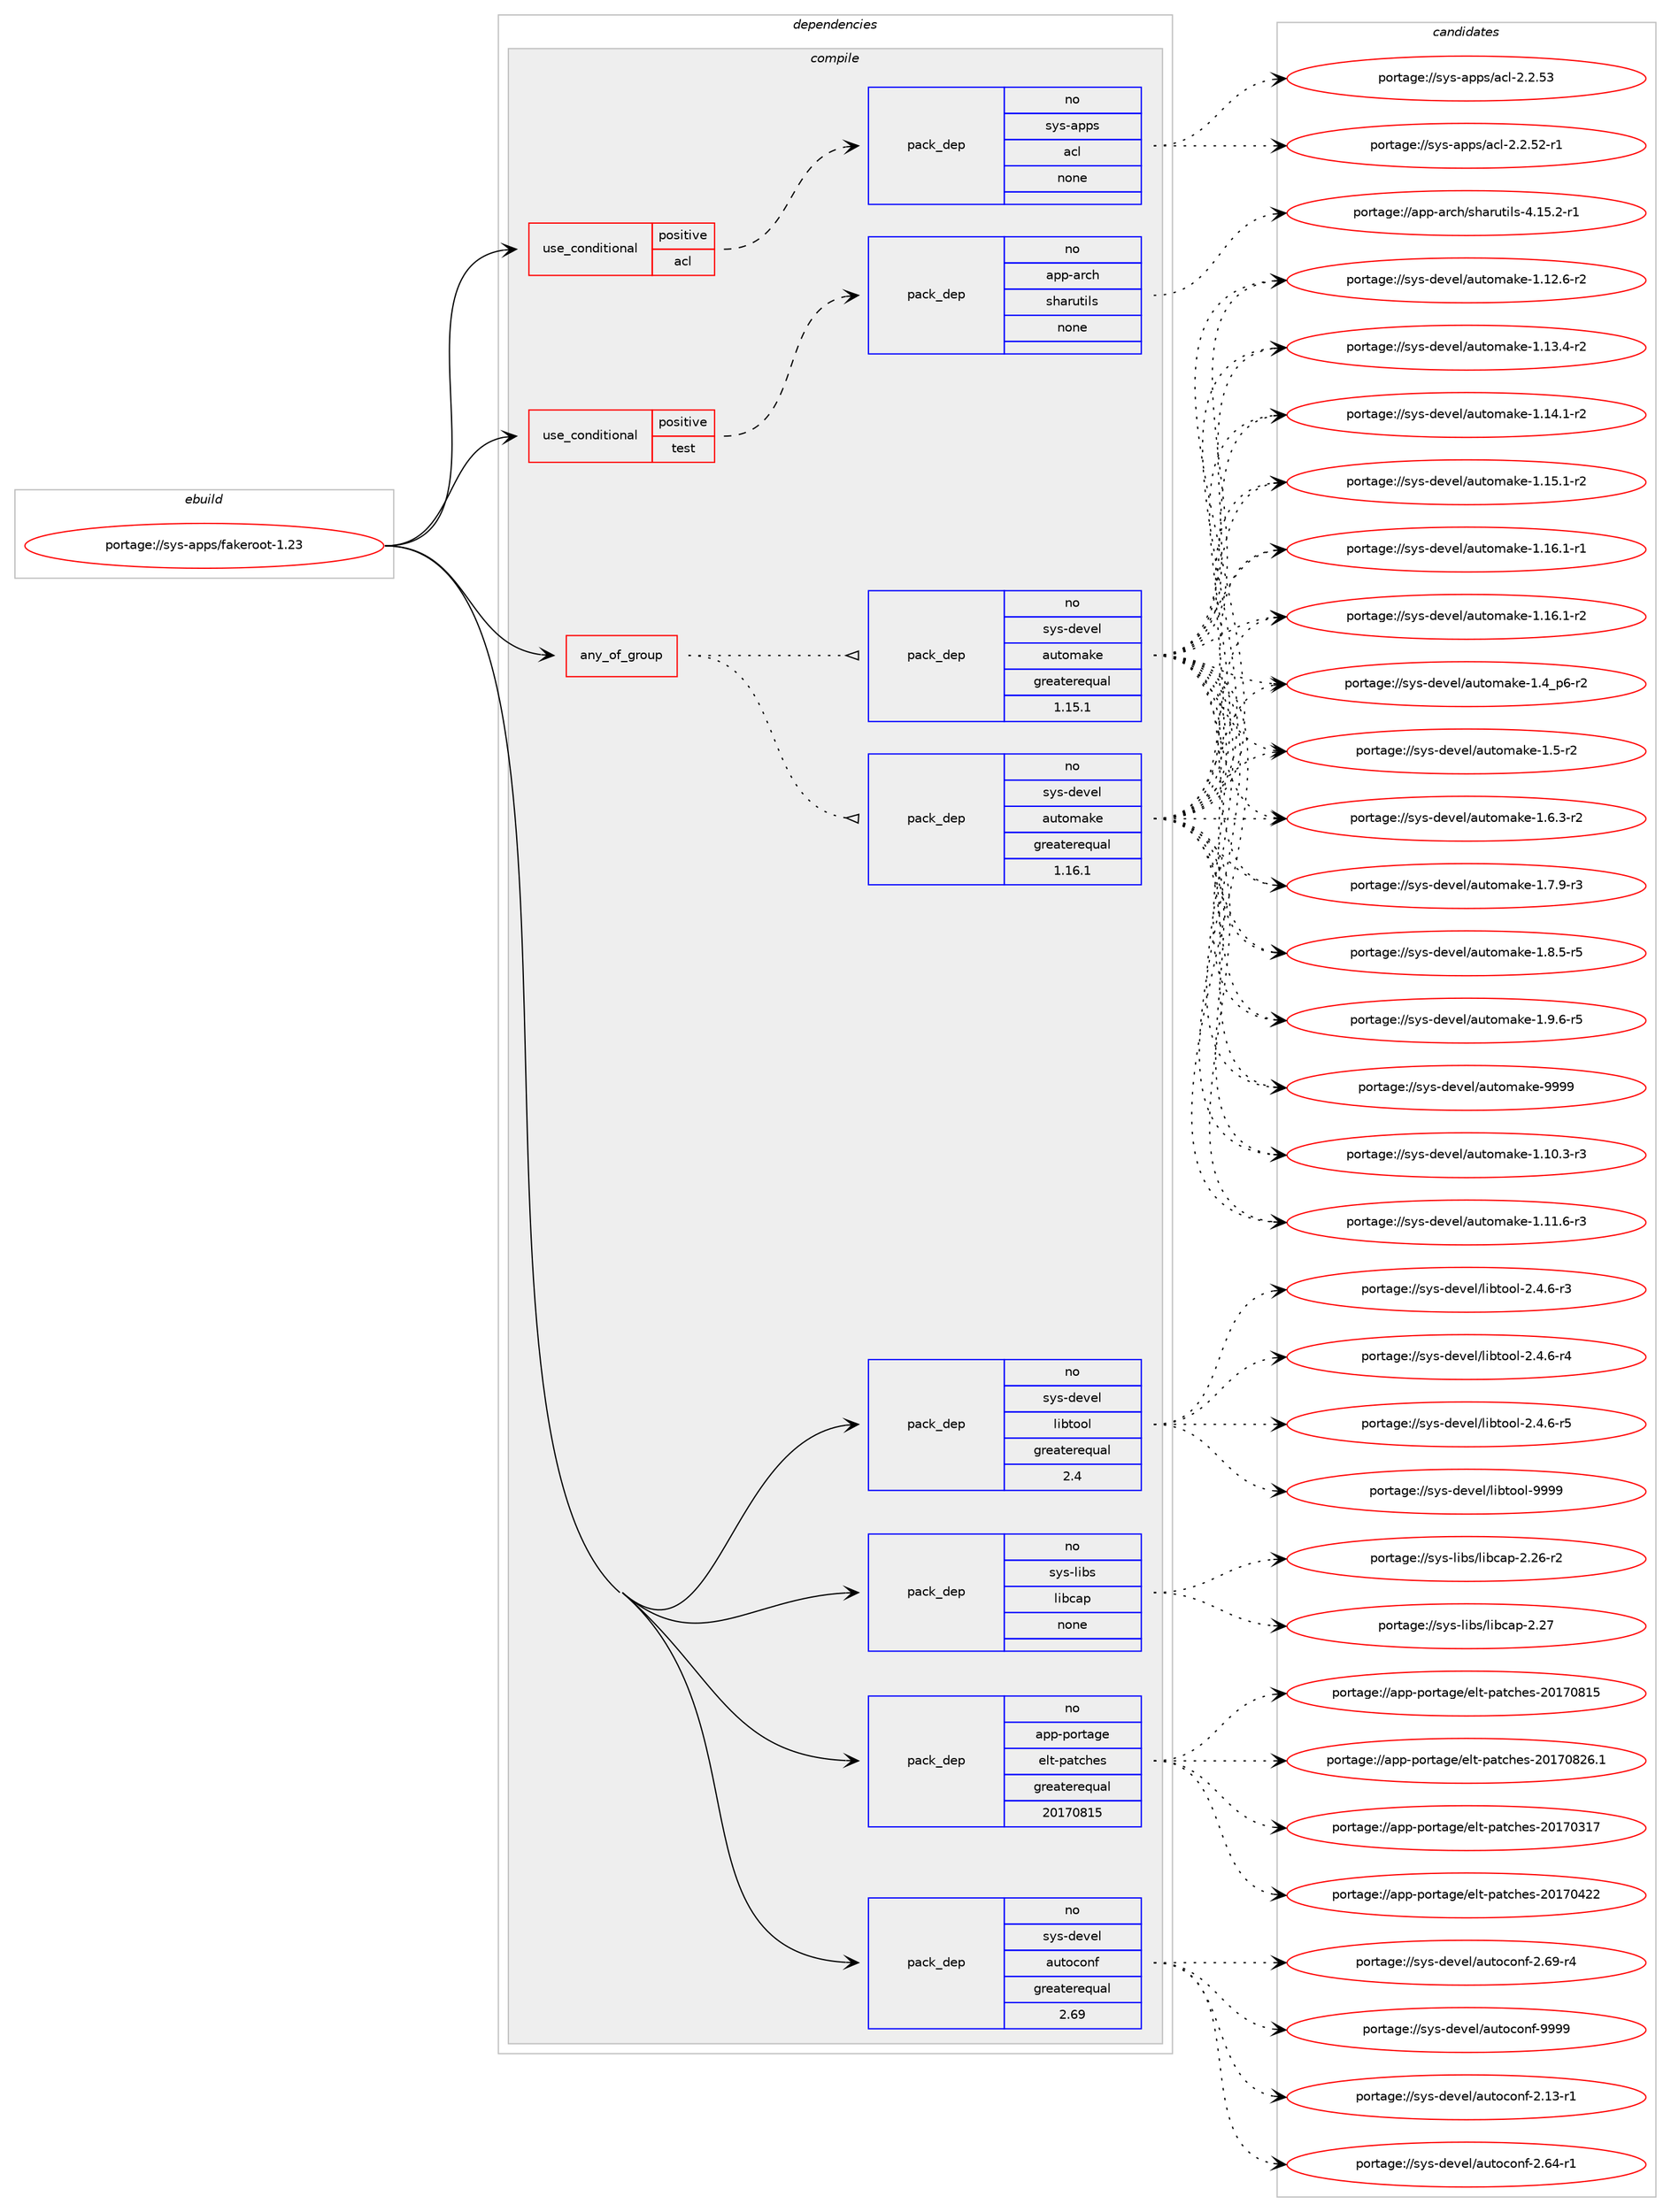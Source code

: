 digraph prolog {

# *************
# Graph options
# *************

newrank=true;
concentrate=true;
compound=true;
graph [rankdir=LR,fontname=Helvetica,fontsize=10,ranksep=1.5];#, ranksep=2.5, nodesep=0.2];
edge  [arrowhead=vee];
node  [fontname=Helvetica,fontsize=10];

# **********
# The ebuild
# **********

subgraph cluster_leftcol {
color=gray;
rank=same;
label=<<i>ebuild</i>>;
id [label="portage://sys-apps/fakeroot-1.23", color=red, width=4, href="../sys-apps/fakeroot-1.23.svg"];
}

# ****************
# The dependencies
# ****************

subgraph cluster_midcol {
color=gray;
label=<<i>dependencies</i>>;
subgraph cluster_compile {
fillcolor="#eeeeee";
style=filled;
label=<<i>compile</i>>;
subgraph any6601 {
dependency407444 [label=<<TABLE BORDER="0" CELLBORDER="1" CELLSPACING="0" CELLPADDING="4"><TR><TD CELLPADDING="10">any_of_group</TD></TR></TABLE>>, shape=none, color=red];subgraph pack301695 {
dependency407445 [label=<<TABLE BORDER="0" CELLBORDER="1" CELLSPACING="0" CELLPADDING="4" WIDTH="220"><TR><TD ROWSPAN="6" CELLPADDING="30">pack_dep</TD></TR><TR><TD WIDTH="110">no</TD></TR><TR><TD>sys-devel</TD></TR><TR><TD>automake</TD></TR><TR><TD>greaterequal</TD></TR><TR><TD>1.16.1</TD></TR></TABLE>>, shape=none, color=blue];
}
dependency407444:e -> dependency407445:w [weight=20,style="dotted",arrowhead="oinv"];
subgraph pack301696 {
dependency407446 [label=<<TABLE BORDER="0" CELLBORDER="1" CELLSPACING="0" CELLPADDING="4" WIDTH="220"><TR><TD ROWSPAN="6" CELLPADDING="30">pack_dep</TD></TR><TR><TD WIDTH="110">no</TD></TR><TR><TD>sys-devel</TD></TR><TR><TD>automake</TD></TR><TR><TD>greaterequal</TD></TR><TR><TD>1.15.1</TD></TR></TABLE>>, shape=none, color=blue];
}
dependency407444:e -> dependency407446:w [weight=20,style="dotted",arrowhead="oinv"];
}
id:e -> dependency407444:w [weight=20,style="solid",arrowhead="vee"];
subgraph cond98930 {
dependency407447 [label=<<TABLE BORDER="0" CELLBORDER="1" CELLSPACING="0" CELLPADDING="4"><TR><TD ROWSPAN="3" CELLPADDING="10">use_conditional</TD></TR><TR><TD>positive</TD></TR><TR><TD>acl</TD></TR></TABLE>>, shape=none, color=red];
subgraph pack301697 {
dependency407448 [label=<<TABLE BORDER="0" CELLBORDER="1" CELLSPACING="0" CELLPADDING="4" WIDTH="220"><TR><TD ROWSPAN="6" CELLPADDING="30">pack_dep</TD></TR><TR><TD WIDTH="110">no</TD></TR><TR><TD>sys-apps</TD></TR><TR><TD>acl</TD></TR><TR><TD>none</TD></TR><TR><TD></TD></TR></TABLE>>, shape=none, color=blue];
}
dependency407447:e -> dependency407448:w [weight=20,style="dashed",arrowhead="vee"];
}
id:e -> dependency407447:w [weight=20,style="solid",arrowhead="vee"];
subgraph cond98931 {
dependency407449 [label=<<TABLE BORDER="0" CELLBORDER="1" CELLSPACING="0" CELLPADDING="4"><TR><TD ROWSPAN="3" CELLPADDING="10">use_conditional</TD></TR><TR><TD>positive</TD></TR><TR><TD>test</TD></TR></TABLE>>, shape=none, color=red];
subgraph pack301698 {
dependency407450 [label=<<TABLE BORDER="0" CELLBORDER="1" CELLSPACING="0" CELLPADDING="4" WIDTH="220"><TR><TD ROWSPAN="6" CELLPADDING="30">pack_dep</TD></TR><TR><TD WIDTH="110">no</TD></TR><TR><TD>app-arch</TD></TR><TR><TD>sharutils</TD></TR><TR><TD>none</TD></TR><TR><TD></TD></TR></TABLE>>, shape=none, color=blue];
}
dependency407449:e -> dependency407450:w [weight=20,style="dashed",arrowhead="vee"];
}
id:e -> dependency407449:w [weight=20,style="solid",arrowhead="vee"];
subgraph pack301699 {
dependency407451 [label=<<TABLE BORDER="0" CELLBORDER="1" CELLSPACING="0" CELLPADDING="4" WIDTH="220"><TR><TD ROWSPAN="6" CELLPADDING="30">pack_dep</TD></TR><TR><TD WIDTH="110">no</TD></TR><TR><TD>app-portage</TD></TR><TR><TD>elt-patches</TD></TR><TR><TD>greaterequal</TD></TR><TR><TD>20170815</TD></TR></TABLE>>, shape=none, color=blue];
}
id:e -> dependency407451:w [weight=20,style="solid",arrowhead="vee"];
subgraph pack301700 {
dependency407452 [label=<<TABLE BORDER="0" CELLBORDER="1" CELLSPACING="0" CELLPADDING="4" WIDTH="220"><TR><TD ROWSPAN="6" CELLPADDING="30">pack_dep</TD></TR><TR><TD WIDTH="110">no</TD></TR><TR><TD>sys-devel</TD></TR><TR><TD>autoconf</TD></TR><TR><TD>greaterequal</TD></TR><TR><TD>2.69</TD></TR></TABLE>>, shape=none, color=blue];
}
id:e -> dependency407452:w [weight=20,style="solid",arrowhead="vee"];
subgraph pack301701 {
dependency407453 [label=<<TABLE BORDER="0" CELLBORDER="1" CELLSPACING="0" CELLPADDING="4" WIDTH="220"><TR><TD ROWSPAN="6" CELLPADDING="30">pack_dep</TD></TR><TR><TD WIDTH="110">no</TD></TR><TR><TD>sys-devel</TD></TR><TR><TD>libtool</TD></TR><TR><TD>greaterequal</TD></TR><TR><TD>2.4</TD></TR></TABLE>>, shape=none, color=blue];
}
id:e -> dependency407453:w [weight=20,style="solid",arrowhead="vee"];
subgraph pack301702 {
dependency407454 [label=<<TABLE BORDER="0" CELLBORDER="1" CELLSPACING="0" CELLPADDING="4" WIDTH="220"><TR><TD ROWSPAN="6" CELLPADDING="30">pack_dep</TD></TR><TR><TD WIDTH="110">no</TD></TR><TR><TD>sys-libs</TD></TR><TR><TD>libcap</TD></TR><TR><TD>none</TD></TR><TR><TD></TD></TR></TABLE>>, shape=none, color=blue];
}
id:e -> dependency407454:w [weight=20,style="solid",arrowhead="vee"];
}
subgraph cluster_compileandrun {
fillcolor="#eeeeee";
style=filled;
label=<<i>compile and run</i>>;
}
subgraph cluster_run {
fillcolor="#eeeeee";
style=filled;
label=<<i>run</i>>;
}
}

# **************
# The candidates
# **************

subgraph cluster_choices {
rank=same;
color=gray;
label=<<i>candidates</i>>;

subgraph choice301695 {
color=black;
nodesep=1;
choiceportage11512111545100101118101108479711711611110997107101454946494846514511451 [label="portage://sys-devel/automake-1.10.3-r3", color=red, width=4,href="../sys-devel/automake-1.10.3-r3.svg"];
choiceportage11512111545100101118101108479711711611110997107101454946494946544511451 [label="portage://sys-devel/automake-1.11.6-r3", color=red, width=4,href="../sys-devel/automake-1.11.6-r3.svg"];
choiceportage11512111545100101118101108479711711611110997107101454946495046544511450 [label="portage://sys-devel/automake-1.12.6-r2", color=red, width=4,href="../sys-devel/automake-1.12.6-r2.svg"];
choiceportage11512111545100101118101108479711711611110997107101454946495146524511450 [label="portage://sys-devel/automake-1.13.4-r2", color=red, width=4,href="../sys-devel/automake-1.13.4-r2.svg"];
choiceportage11512111545100101118101108479711711611110997107101454946495246494511450 [label="portage://sys-devel/automake-1.14.1-r2", color=red, width=4,href="../sys-devel/automake-1.14.1-r2.svg"];
choiceportage11512111545100101118101108479711711611110997107101454946495346494511450 [label="portage://sys-devel/automake-1.15.1-r2", color=red, width=4,href="../sys-devel/automake-1.15.1-r2.svg"];
choiceportage11512111545100101118101108479711711611110997107101454946495446494511449 [label="portage://sys-devel/automake-1.16.1-r1", color=red, width=4,href="../sys-devel/automake-1.16.1-r1.svg"];
choiceportage11512111545100101118101108479711711611110997107101454946495446494511450 [label="portage://sys-devel/automake-1.16.1-r2", color=red, width=4,href="../sys-devel/automake-1.16.1-r2.svg"];
choiceportage115121115451001011181011084797117116111109971071014549465295112544511450 [label="portage://sys-devel/automake-1.4_p6-r2", color=red, width=4,href="../sys-devel/automake-1.4_p6-r2.svg"];
choiceportage11512111545100101118101108479711711611110997107101454946534511450 [label="portage://sys-devel/automake-1.5-r2", color=red, width=4,href="../sys-devel/automake-1.5-r2.svg"];
choiceportage115121115451001011181011084797117116111109971071014549465446514511450 [label="portage://sys-devel/automake-1.6.3-r2", color=red, width=4,href="../sys-devel/automake-1.6.3-r2.svg"];
choiceportage115121115451001011181011084797117116111109971071014549465546574511451 [label="portage://sys-devel/automake-1.7.9-r3", color=red, width=4,href="../sys-devel/automake-1.7.9-r3.svg"];
choiceportage115121115451001011181011084797117116111109971071014549465646534511453 [label="portage://sys-devel/automake-1.8.5-r5", color=red, width=4,href="../sys-devel/automake-1.8.5-r5.svg"];
choiceportage115121115451001011181011084797117116111109971071014549465746544511453 [label="portage://sys-devel/automake-1.9.6-r5", color=red, width=4,href="../sys-devel/automake-1.9.6-r5.svg"];
choiceportage115121115451001011181011084797117116111109971071014557575757 [label="portage://sys-devel/automake-9999", color=red, width=4,href="../sys-devel/automake-9999.svg"];
dependency407445:e -> choiceportage11512111545100101118101108479711711611110997107101454946494846514511451:w [style=dotted,weight="100"];
dependency407445:e -> choiceportage11512111545100101118101108479711711611110997107101454946494946544511451:w [style=dotted,weight="100"];
dependency407445:e -> choiceportage11512111545100101118101108479711711611110997107101454946495046544511450:w [style=dotted,weight="100"];
dependency407445:e -> choiceportage11512111545100101118101108479711711611110997107101454946495146524511450:w [style=dotted,weight="100"];
dependency407445:e -> choiceportage11512111545100101118101108479711711611110997107101454946495246494511450:w [style=dotted,weight="100"];
dependency407445:e -> choiceportage11512111545100101118101108479711711611110997107101454946495346494511450:w [style=dotted,weight="100"];
dependency407445:e -> choiceportage11512111545100101118101108479711711611110997107101454946495446494511449:w [style=dotted,weight="100"];
dependency407445:e -> choiceportage11512111545100101118101108479711711611110997107101454946495446494511450:w [style=dotted,weight="100"];
dependency407445:e -> choiceportage115121115451001011181011084797117116111109971071014549465295112544511450:w [style=dotted,weight="100"];
dependency407445:e -> choiceportage11512111545100101118101108479711711611110997107101454946534511450:w [style=dotted,weight="100"];
dependency407445:e -> choiceportage115121115451001011181011084797117116111109971071014549465446514511450:w [style=dotted,weight="100"];
dependency407445:e -> choiceportage115121115451001011181011084797117116111109971071014549465546574511451:w [style=dotted,weight="100"];
dependency407445:e -> choiceportage115121115451001011181011084797117116111109971071014549465646534511453:w [style=dotted,weight="100"];
dependency407445:e -> choiceportage115121115451001011181011084797117116111109971071014549465746544511453:w [style=dotted,weight="100"];
dependency407445:e -> choiceportage115121115451001011181011084797117116111109971071014557575757:w [style=dotted,weight="100"];
}
subgraph choice301696 {
color=black;
nodesep=1;
choiceportage11512111545100101118101108479711711611110997107101454946494846514511451 [label="portage://sys-devel/automake-1.10.3-r3", color=red, width=4,href="../sys-devel/automake-1.10.3-r3.svg"];
choiceportage11512111545100101118101108479711711611110997107101454946494946544511451 [label="portage://sys-devel/automake-1.11.6-r3", color=red, width=4,href="../sys-devel/automake-1.11.6-r3.svg"];
choiceportage11512111545100101118101108479711711611110997107101454946495046544511450 [label="portage://sys-devel/automake-1.12.6-r2", color=red, width=4,href="../sys-devel/automake-1.12.6-r2.svg"];
choiceportage11512111545100101118101108479711711611110997107101454946495146524511450 [label="portage://sys-devel/automake-1.13.4-r2", color=red, width=4,href="../sys-devel/automake-1.13.4-r2.svg"];
choiceportage11512111545100101118101108479711711611110997107101454946495246494511450 [label="portage://sys-devel/automake-1.14.1-r2", color=red, width=4,href="../sys-devel/automake-1.14.1-r2.svg"];
choiceportage11512111545100101118101108479711711611110997107101454946495346494511450 [label="portage://sys-devel/automake-1.15.1-r2", color=red, width=4,href="../sys-devel/automake-1.15.1-r2.svg"];
choiceportage11512111545100101118101108479711711611110997107101454946495446494511449 [label="portage://sys-devel/automake-1.16.1-r1", color=red, width=4,href="../sys-devel/automake-1.16.1-r1.svg"];
choiceportage11512111545100101118101108479711711611110997107101454946495446494511450 [label="portage://sys-devel/automake-1.16.1-r2", color=red, width=4,href="../sys-devel/automake-1.16.1-r2.svg"];
choiceportage115121115451001011181011084797117116111109971071014549465295112544511450 [label="portage://sys-devel/automake-1.4_p6-r2", color=red, width=4,href="../sys-devel/automake-1.4_p6-r2.svg"];
choiceportage11512111545100101118101108479711711611110997107101454946534511450 [label="portage://sys-devel/automake-1.5-r2", color=red, width=4,href="../sys-devel/automake-1.5-r2.svg"];
choiceportage115121115451001011181011084797117116111109971071014549465446514511450 [label="portage://sys-devel/automake-1.6.3-r2", color=red, width=4,href="../sys-devel/automake-1.6.3-r2.svg"];
choiceportage115121115451001011181011084797117116111109971071014549465546574511451 [label="portage://sys-devel/automake-1.7.9-r3", color=red, width=4,href="../sys-devel/automake-1.7.9-r3.svg"];
choiceportage115121115451001011181011084797117116111109971071014549465646534511453 [label="portage://sys-devel/automake-1.8.5-r5", color=red, width=4,href="../sys-devel/automake-1.8.5-r5.svg"];
choiceportage115121115451001011181011084797117116111109971071014549465746544511453 [label="portage://sys-devel/automake-1.9.6-r5", color=red, width=4,href="../sys-devel/automake-1.9.6-r5.svg"];
choiceportage115121115451001011181011084797117116111109971071014557575757 [label="portage://sys-devel/automake-9999", color=red, width=4,href="../sys-devel/automake-9999.svg"];
dependency407446:e -> choiceportage11512111545100101118101108479711711611110997107101454946494846514511451:w [style=dotted,weight="100"];
dependency407446:e -> choiceportage11512111545100101118101108479711711611110997107101454946494946544511451:w [style=dotted,weight="100"];
dependency407446:e -> choiceportage11512111545100101118101108479711711611110997107101454946495046544511450:w [style=dotted,weight="100"];
dependency407446:e -> choiceportage11512111545100101118101108479711711611110997107101454946495146524511450:w [style=dotted,weight="100"];
dependency407446:e -> choiceportage11512111545100101118101108479711711611110997107101454946495246494511450:w [style=dotted,weight="100"];
dependency407446:e -> choiceportage11512111545100101118101108479711711611110997107101454946495346494511450:w [style=dotted,weight="100"];
dependency407446:e -> choiceportage11512111545100101118101108479711711611110997107101454946495446494511449:w [style=dotted,weight="100"];
dependency407446:e -> choiceportage11512111545100101118101108479711711611110997107101454946495446494511450:w [style=dotted,weight="100"];
dependency407446:e -> choiceportage115121115451001011181011084797117116111109971071014549465295112544511450:w [style=dotted,weight="100"];
dependency407446:e -> choiceportage11512111545100101118101108479711711611110997107101454946534511450:w [style=dotted,weight="100"];
dependency407446:e -> choiceportage115121115451001011181011084797117116111109971071014549465446514511450:w [style=dotted,weight="100"];
dependency407446:e -> choiceportage115121115451001011181011084797117116111109971071014549465546574511451:w [style=dotted,weight="100"];
dependency407446:e -> choiceportage115121115451001011181011084797117116111109971071014549465646534511453:w [style=dotted,weight="100"];
dependency407446:e -> choiceportage115121115451001011181011084797117116111109971071014549465746544511453:w [style=dotted,weight="100"];
dependency407446:e -> choiceportage115121115451001011181011084797117116111109971071014557575757:w [style=dotted,weight="100"];
}
subgraph choice301697 {
color=black;
nodesep=1;
choiceportage1151211154597112112115479799108455046504653504511449 [label="portage://sys-apps/acl-2.2.52-r1", color=red, width=4,href="../sys-apps/acl-2.2.52-r1.svg"];
choiceportage115121115459711211211547979910845504650465351 [label="portage://sys-apps/acl-2.2.53", color=red, width=4,href="../sys-apps/acl-2.2.53.svg"];
dependency407448:e -> choiceportage1151211154597112112115479799108455046504653504511449:w [style=dotted,weight="100"];
dependency407448:e -> choiceportage115121115459711211211547979910845504650465351:w [style=dotted,weight="100"];
}
subgraph choice301698 {
color=black;
nodesep=1;
choiceportage971121124597114991044711510497114117116105108115455246495346504511449 [label="portage://app-arch/sharutils-4.15.2-r1", color=red, width=4,href="../app-arch/sharutils-4.15.2-r1.svg"];
dependency407450:e -> choiceportage971121124597114991044711510497114117116105108115455246495346504511449:w [style=dotted,weight="100"];
}
subgraph choice301699 {
color=black;
nodesep=1;
choiceportage97112112451121111141169710310147101108116451129711699104101115455048495548514955 [label="portage://app-portage/elt-patches-20170317", color=red, width=4,href="../app-portage/elt-patches-20170317.svg"];
choiceportage97112112451121111141169710310147101108116451129711699104101115455048495548525050 [label="portage://app-portage/elt-patches-20170422", color=red, width=4,href="../app-portage/elt-patches-20170422.svg"];
choiceportage97112112451121111141169710310147101108116451129711699104101115455048495548564953 [label="portage://app-portage/elt-patches-20170815", color=red, width=4,href="../app-portage/elt-patches-20170815.svg"];
choiceportage971121124511211111411697103101471011081164511297116991041011154550484955485650544649 [label="portage://app-portage/elt-patches-20170826.1", color=red, width=4,href="../app-portage/elt-patches-20170826.1.svg"];
dependency407451:e -> choiceportage97112112451121111141169710310147101108116451129711699104101115455048495548514955:w [style=dotted,weight="100"];
dependency407451:e -> choiceportage97112112451121111141169710310147101108116451129711699104101115455048495548525050:w [style=dotted,weight="100"];
dependency407451:e -> choiceportage97112112451121111141169710310147101108116451129711699104101115455048495548564953:w [style=dotted,weight="100"];
dependency407451:e -> choiceportage971121124511211111411697103101471011081164511297116991041011154550484955485650544649:w [style=dotted,weight="100"];
}
subgraph choice301700 {
color=black;
nodesep=1;
choiceportage1151211154510010111810110847971171161119911111010245504649514511449 [label="portage://sys-devel/autoconf-2.13-r1", color=red, width=4,href="../sys-devel/autoconf-2.13-r1.svg"];
choiceportage1151211154510010111810110847971171161119911111010245504654524511449 [label="portage://sys-devel/autoconf-2.64-r1", color=red, width=4,href="../sys-devel/autoconf-2.64-r1.svg"];
choiceportage1151211154510010111810110847971171161119911111010245504654574511452 [label="portage://sys-devel/autoconf-2.69-r4", color=red, width=4,href="../sys-devel/autoconf-2.69-r4.svg"];
choiceportage115121115451001011181011084797117116111991111101024557575757 [label="portage://sys-devel/autoconf-9999", color=red, width=4,href="../sys-devel/autoconf-9999.svg"];
dependency407452:e -> choiceportage1151211154510010111810110847971171161119911111010245504649514511449:w [style=dotted,weight="100"];
dependency407452:e -> choiceportage1151211154510010111810110847971171161119911111010245504654524511449:w [style=dotted,weight="100"];
dependency407452:e -> choiceportage1151211154510010111810110847971171161119911111010245504654574511452:w [style=dotted,weight="100"];
dependency407452:e -> choiceportage115121115451001011181011084797117116111991111101024557575757:w [style=dotted,weight="100"];
}
subgraph choice301701 {
color=black;
nodesep=1;
choiceportage1151211154510010111810110847108105981161111111084550465246544511451 [label="portage://sys-devel/libtool-2.4.6-r3", color=red, width=4,href="../sys-devel/libtool-2.4.6-r3.svg"];
choiceportage1151211154510010111810110847108105981161111111084550465246544511452 [label="portage://sys-devel/libtool-2.4.6-r4", color=red, width=4,href="../sys-devel/libtool-2.4.6-r4.svg"];
choiceportage1151211154510010111810110847108105981161111111084550465246544511453 [label="portage://sys-devel/libtool-2.4.6-r5", color=red, width=4,href="../sys-devel/libtool-2.4.6-r5.svg"];
choiceportage1151211154510010111810110847108105981161111111084557575757 [label="portage://sys-devel/libtool-9999", color=red, width=4,href="../sys-devel/libtool-9999.svg"];
dependency407453:e -> choiceportage1151211154510010111810110847108105981161111111084550465246544511451:w [style=dotted,weight="100"];
dependency407453:e -> choiceportage1151211154510010111810110847108105981161111111084550465246544511452:w [style=dotted,weight="100"];
dependency407453:e -> choiceportage1151211154510010111810110847108105981161111111084550465246544511453:w [style=dotted,weight="100"];
dependency407453:e -> choiceportage1151211154510010111810110847108105981161111111084557575757:w [style=dotted,weight="100"];
}
subgraph choice301702 {
color=black;
nodesep=1;
choiceportage11512111545108105981154710810598999711245504650544511450 [label="portage://sys-libs/libcap-2.26-r2", color=red, width=4,href="../sys-libs/libcap-2.26-r2.svg"];
choiceportage1151211154510810598115471081059899971124550465055 [label="portage://sys-libs/libcap-2.27", color=red, width=4,href="../sys-libs/libcap-2.27.svg"];
dependency407454:e -> choiceportage11512111545108105981154710810598999711245504650544511450:w [style=dotted,weight="100"];
dependency407454:e -> choiceportage1151211154510810598115471081059899971124550465055:w [style=dotted,weight="100"];
}
}

}
